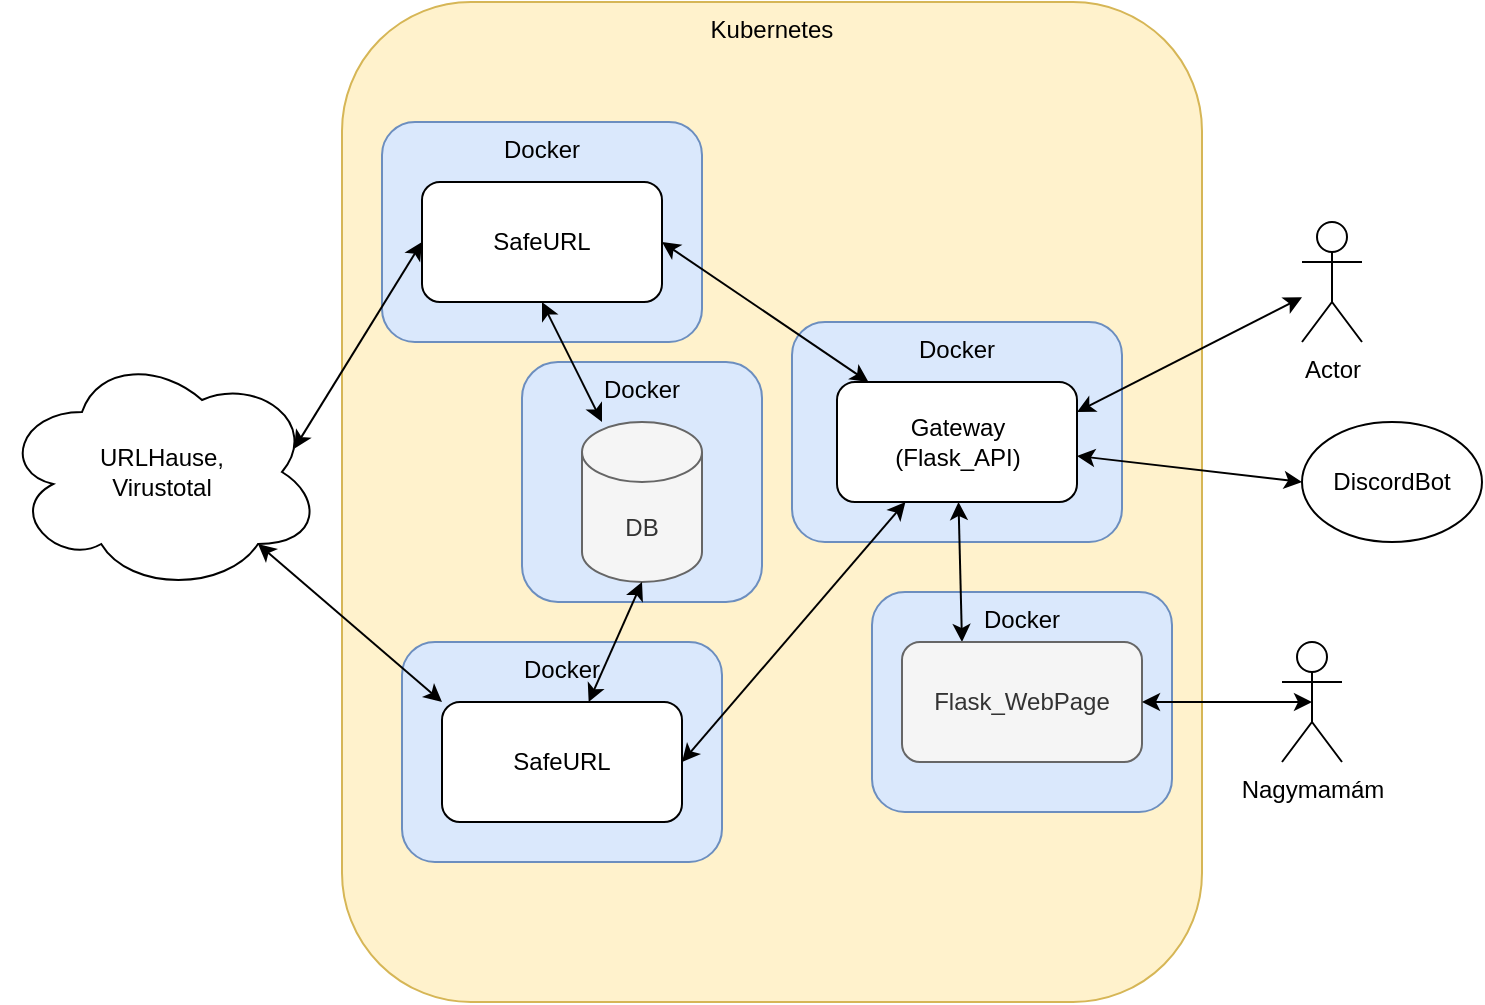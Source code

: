 <mxfile version="20.3.0"><diagram id="lC2erfw0a-aFC4AUfbrm" name="Page-1"><mxGraphModel dx="926" dy="524" grid="1" gridSize="10" guides="1" tooltips="1" connect="1" arrows="1" fold="1" page="1" pageScale="1" pageWidth="850" pageHeight="1100" math="0" shadow="0"><root><mxCell id="0"/><mxCell id="1" parent="0"/><mxCell id="uj79VrvrowB8lqa_SFz1-30" value="Kubernetes" style="rounded=1;whiteSpace=wrap;html=1;verticalAlign=top;fillColor=#fff2cc;strokeColor=#d6b656;" vertex="1" parent="1"><mxGeometry x="200" y="110" width="430" height="500" as="geometry"/></mxCell><mxCell id="uj79VrvrowB8lqa_SFz1-31" value="Docker" style="rounded=1;whiteSpace=wrap;html=1;verticalAlign=top;fillColor=#dae8fc;strokeColor=#6c8ebf;" vertex="1" parent="1"><mxGeometry x="425" y="270" width="165" height="110" as="geometry"/></mxCell><mxCell id="uj79VrvrowB8lqa_SFz1-15" value="Docker" style="rounded=1;whiteSpace=wrap;html=1;verticalAlign=top;align=center;fillColor=#dae8fc;strokeColor=#6c8ebf;" vertex="1" parent="1"><mxGeometry x="465" y="405" width="150" height="110" as="geometry"/></mxCell><mxCell id="uj79VrvrowB8lqa_SFz1-12" value="Docker" style="rounded=1;whiteSpace=wrap;html=1;verticalAlign=top;fillColor=#dae8fc;strokeColor=#6c8ebf;" vertex="1" parent="1"><mxGeometry x="230" y="430" width="160" height="110" as="geometry"/></mxCell><mxCell id="uj79VrvrowB8lqa_SFz1-35" style="edgeStyle=none;rounded=0;orthogonalLoop=1;jettySize=auto;html=1;exitX=1;exitY=0.5;exitDx=0;exitDy=0;startArrow=classic;startFill=1;" edge="1" parent="1" source="uj79VrvrowB8lqa_SFz1-1" target="uj79VrvrowB8lqa_SFz1-32"><mxGeometry relative="1" as="geometry"/></mxCell><mxCell id="uj79VrvrowB8lqa_SFz1-42" style="edgeStyle=none;rounded=0;orthogonalLoop=1;jettySize=auto;html=1;exitX=0;exitY=0;exitDx=0;exitDy=0;entryX=0.8;entryY=0.8;entryDx=0;entryDy=0;entryPerimeter=0;startArrow=classic;startFill=1;" edge="1" parent="1" source="uj79VrvrowB8lqa_SFz1-1" target="uj79VrvrowB8lqa_SFz1-2"><mxGeometry relative="1" as="geometry"/></mxCell><mxCell id="uj79VrvrowB8lqa_SFz1-1" value="SafeURL" style="rounded=1;whiteSpace=wrap;html=1;" vertex="1" parent="1"><mxGeometry x="250" y="460" width="120" height="60" as="geometry"/></mxCell><mxCell id="uj79VrvrowB8lqa_SFz1-2" value="URLHause,&lt;br&gt;Virustotal" style="ellipse;shape=cloud;whiteSpace=wrap;html=1;" vertex="1" parent="1"><mxGeometry x="30" y="285" width="160" height="120" as="geometry"/></mxCell><mxCell id="uj79VrvrowB8lqa_SFz1-11" style="edgeStyle=none;rounded=0;orthogonalLoop=1;jettySize=auto;html=1;exitX=1;exitY=0.25;exitDx=0;exitDy=0;startArrow=classic;startFill=1;" edge="1" parent="1" source="uj79VrvrowB8lqa_SFz1-32" target="uj79VrvrowB8lqa_SFz1-5"><mxGeometry relative="1" as="geometry"/></mxCell><mxCell id="uj79VrvrowB8lqa_SFz1-16" style="edgeStyle=none;rounded=0;orthogonalLoop=1;jettySize=auto;html=1;entryX=0.25;entryY=0;entryDx=0;entryDy=0;startArrow=classic;startFill=1;" edge="1" parent="1" source="uj79VrvrowB8lqa_SFz1-32" target="uj79VrvrowB8lqa_SFz1-14"><mxGeometry relative="1" as="geometry"><mxPoint x="485" y="390" as="sourcePoint"/></mxGeometry></mxCell><mxCell id="uj79VrvrowB8lqa_SFz1-5" value="Actor" style="shape=umlActor;verticalLabelPosition=bottom;verticalAlign=top;html=1;outlineConnect=0;" vertex="1" parent="1"><mxGeometry x="680" y="220" width="30" height="60" as="geometry"/></mxCell><mxCell id="uj79VrvrowB8lqa_SFz1-14" value="Flask_WebPage" style="rounded=1;whiteSpace=wrap;html=1;fillColor=#f5f5f5;fontColor=#333333;strokeColor=#666666;" vertex="1" parent="1"><mxGeometry x="480" y="430" width="120" height="60" as="geometry"/></mxCell><mxCell id="uj79VrvrowB8lqa_SFz1-19" style="edgeStyle=none;rounded=0;orthogonalLoop=1;jettySize=auto;html=1;exitX=0.5;exitY=0.5;exitDx=0;exitDy=0;exitPerimeter=0;startArrow=classic;startFill=1;" edge="1" parent="1" source="uj79VrvrowB8lqa_SFz1-17" target="uj79VrvrowB8lqa_SFz1-14"><mxGeometry relative="1" as="geometry"/></mxCell><mxCell id="uj79VrvrowB8lqa_SFz1-17" value="Nagymamám" style="shape=umlActor;verticalLabelPosition=bottom;verticalAlign=top;html=1;outlineConnect=0;" vertex="1" parent="1"><mxGeometry x="670" y="430" width="30" height="60" as="geometry"/></mxCell><mxCell id="uj79VrvrowB8lqa_SFz1-24" value="Docker" style="rounded=1;whiteSpace=wrap;html=1;verticalAlign=top;fillColor=#dae8fc;strokeColor=#6c8ebf;" vertex="1" parent="1"><mxGeometry x="220" y="170" width="160" height="110" as="geometry"/></mxCell><mxCell id="uj79VrvrowB8lqa_SFz1-33" style="edgeStyle=none;rounded=0;orthogonalLoop=1;jettySize=auto;html=1;exitX=1;exitY=0.5;exitDx=0;exitDy=0;startArrow=classic;startFill=1;" edge="1" parent="1" source="uj79VrvrowB8lqa_SFz1-26" target="uj79VrvrowB8lqa_SFz1-32"><mxGeometry relative="1" as="geometry"/></mxCell><mxCell id="uj79VrvrowB8lqa_SFz1-37" style="edgeStyle=none;rounded=0;orthogonalLoop=1;jettySize=auto;html=1;exitX=0;exitY=0.5;exitDx=0;exitDy=0;startArrow=classic;startFill=1;entryX=0.913;entryY=0.403;entryDx=0;entryDy=0;entryPerimeter=0;" edge="1" parent="1" source="uj79VrvrowB8lqa_SFz1-26" target="uj79VrvrowB8lqa_SFz1-2"><mxGeometry relative="1" as="geometry"/></mxCell><mxCell id="uj79VrvrowB8lqa_SFz1-26" value="SafeURL" style="rounded=1;whiteSpace=wrap;html=1;" vertex="1" parent="1"><mxGeometry x="240" y="200" width="120" height="60" as="geometry"/></mxCell><mxCell id="uj79VrvrowB8lqa_SFz1-32" value="&lt;div&gt;Gateway &lt;br&gt;&lt;/div&gt;&lt;div&gt;(Flask_API)&lt;/div&gt;" style="rounded=1;whiteSpace=wrap;html=1;" vertex="1" parent="1"><mxGeometry x="447.5" y="300" width="120" height="60" as="geometry"/></mxCell><mxCell id="uj79VrvrowB8lqa_SFz1-34" style="edgeStyle=none;rounded=0;orthogonalLoop=1;jettySize=auto;html=1;exitX=0.5;exitY=1;exitDx=0;exitDy=0;startArrow=classic;startFill=1;" edge="1" parent="1" source="uj79VrvrowB8lqa_SFz1-31" target="uj79VrvrowB8lqa_SFz1-31"><mxGeometry relative="1" as="geometry"/></mxCell><mxCell id="uj79VrvrowB8lqa_SFz1-41" value="" style="group" vertex="1" connectable="0" parent="1"><mxGeometry x="290" y="290" width="120" height="120" as="geometry"/></mxCell><mxCell id="uj79VrvrowB8lqa_SFz1-13" value="Docker" style="rounded=1;whiteSpace=wrap;html=1;verticalAlign=top;align=center;fillColor=#dae8fc;strokeColor=#6c8ebf;" vertex="1" parent="uj79VrvrowB8lqa_SFz1-41"><mxGeometry width="120" height="120" as="geometry"/></mxCell><mxCell id="uj79VrvrowB8lqa_SFz1-6" value="DB" style="shape=cylinder3;whiteSpace=wrap;html=1;boundedLbl=1;backgroundOutline=1;size=15;fillColor=#f5f5f5;fontColor=#333333;strokeColor=#666666;" vertex="1" parent="uj79VrvrowB8lqa_SFz1-41"><mxGeometry x="30" y="30" width="60" height="80" as="geometry"/></mxCell><mxCell id="uj79VrvrowB8lqa_SFz1-40" style="edgeStyle=none;rounded=0;orthogonalLoop=1;jettySize=auto;html=1;exitX=0.5;exitY=1;exitDx=0;exitDy=0;startArrow=classic;startFill=1;" edge="1" parent="1" source="uj79VrvrowB8lqa_SFz1-26" target="uj79VrvrowB8lqa_SFz1-6"><mxGeometry relative="1" as="geometry"/></mxCell><mxCell id="uj79VrvrowB8lqa_SFz1-39" style="edgeStyle=none;rounded=0;orthogonalLoop=1;jettySize=auto;html=1;exitX=0.5;exitY=1;exitDx=0;exitDy=0;exitPerimeter=0;startArrow=classic;startFill=1;" edge="1" parent="1" source="uj79VrvrowB8lqa_SFz1-6" target="uj79VrvrowB8lqa_SFz1-1"><mxGeometry relative="1" as="geometry"/></mxCell><mxCell id="uj79VrvrowB8lqa_SFz1-44" style="edgeStyle=none;rounded=0;orthogonalLoop=1;jettySize=auto;html=1;exitX=0;exitY=0.5;exitDx=0;exitDy=0;startArrow=classic;startFill=1;" edge="1" parent="1" source="uj79VrvrowB8lqa_SFz1-43" target="uj79VrvrowB8lqa_SFz1-32"><mxGeometry relative="1" as="geometry"/></mxCell><mxCell id="uj79VrvrowB8lqa_SFz1-43" value="DiscordBot" style="ellipse;whiteSpace=wrap;html=1;" vertex="1" parent="1"><mxGeometry x="680" y="320" width="90" height="60" as="geometry"/></mxCell></root></mxGraphModel></diagram></mxfile>